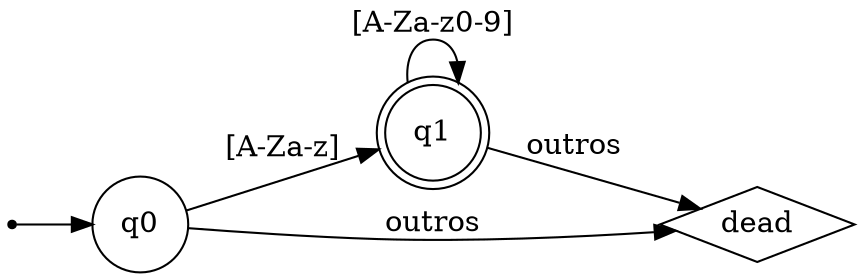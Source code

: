 digraph IDENT_DFA {
  rankdir=LR;
  node [shape=circle];

  start [shape=point];
  q0 [label="q0"];
  q1 [label="q1", shape=doublecircle];

  start -> q0;

  q0 -> q1 [label="[A-Za-z]"];
  q0 -> dead [label="outros"];
  q1 -> q1 [label="[A-Za-z0-9]"];
  q1 -> dead [label="outros"];

  dead [label="dead", shape=diamond];
}
